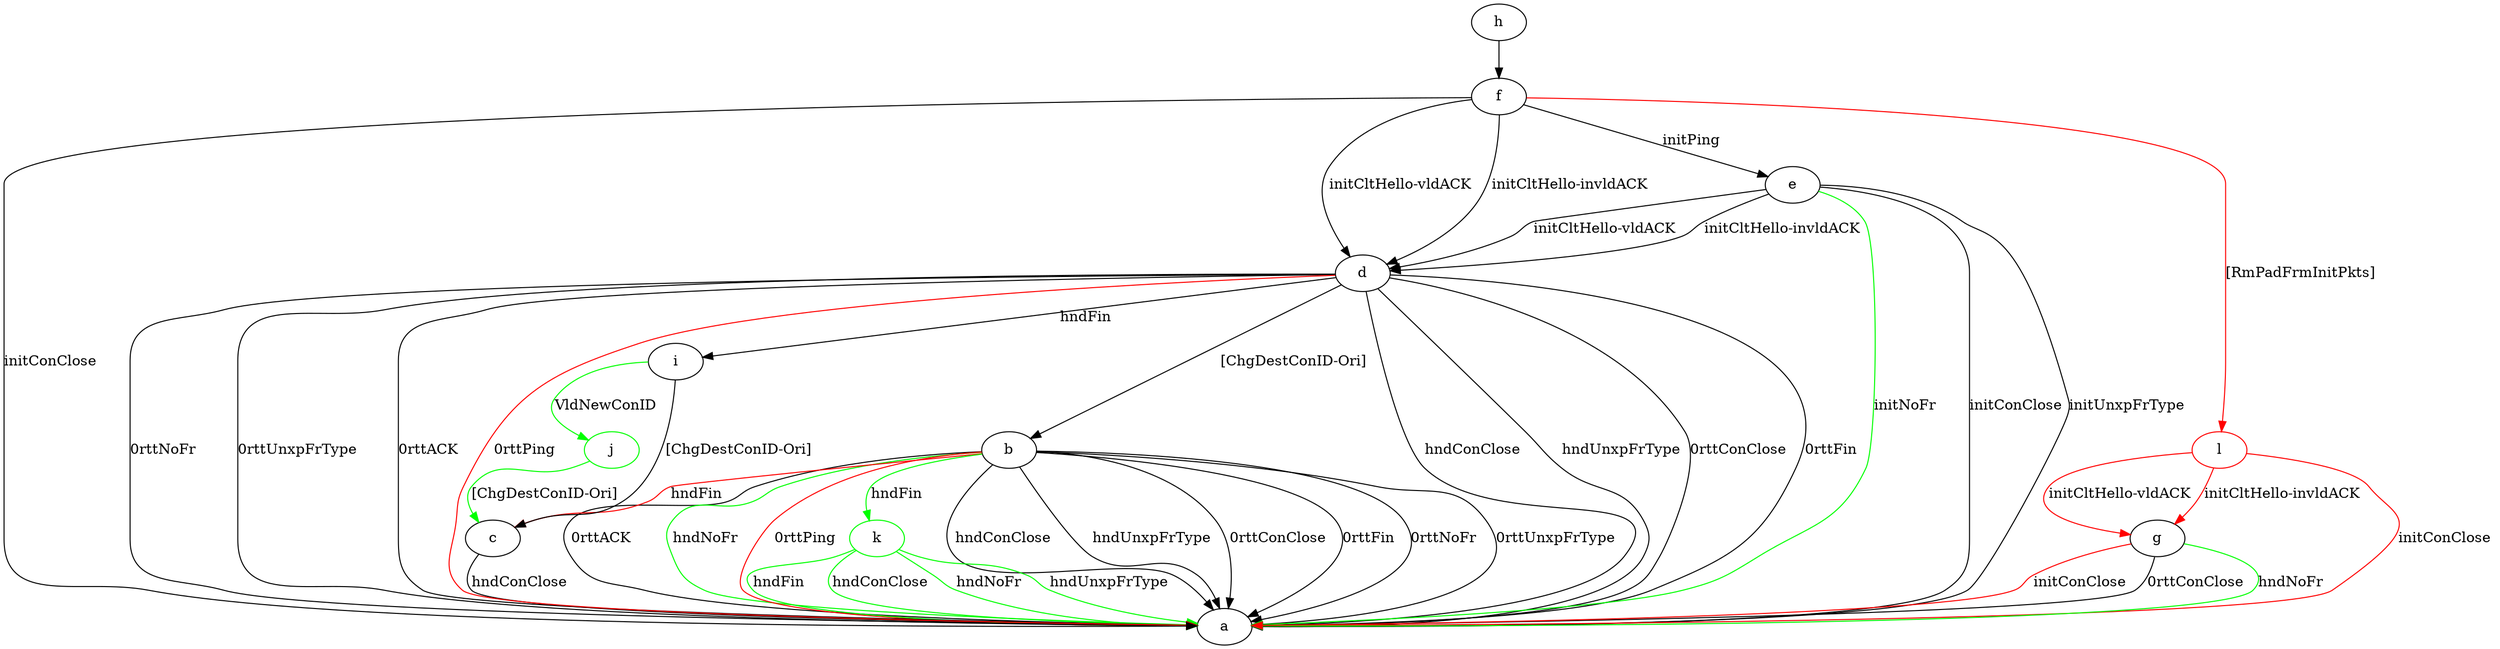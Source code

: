 digraph "" {
	b -> a	[key=0,
		label="hndConClose "];
	b -> a	[key=1,
		label="hndUnxpFrType "];
	b -> a	[key=2,
		label="0rttConClose "];
	b -> a	[key=3,
		label="0rttFin "];
	b -> a	[key=4,
		label="0rttNoFr "];
	b -> a	[key=5,
		label="0rttUnxpFrType "];
	b -> a	[key=6,
		label="0rttACK "];
	b -> a	[key=7,
		color=green,
		label="hndNoFr "];
	b -> a	[key=8,
		color=red,
		label="0rttPing "];
	b -> c	[key=0,
		color=red,
		label="hndFin "];
	k	[color=green];
	b -> k	[key=0,
		color=green,
		label="hndFin "];
	c -> a	[key=0,
		label="hndConClose "];
	d -> a	[key=0,
		label="hndConClose "];
	d -> a	[key=1,
		label="hndUnxpFrType "];
	d -> a	[key=2,
		label="0rttConClose "];
	d -> a	[key=3,
		label="0rttFin "];
	d -> a	[key=4,
		label="0rttNoFr "];
	d -> a	[key=5,
		label="0rttUnxpFrType "];
	d -> a	[key=6,
		label="0rttACK "];
	d -> a	[key=7,
		color=red,
		label="0rttPing "];
	d -> b	[key=0,
		label="[ChgDestConID-Ori] "];
	d -> i	[key=0,
		label="hndFin "];
	e -> a	[key=0,
		label="initConClose "];
	e -> a	[key=1,
		label="initUnxpFrType "];
	e -> a	[key=2,
		color=green,
		label="initNoFr "];
	e -> d	[key=0,
		label="initCltHello-vldACK "];
	e -> d	[key=1,
		label="initCltHello-invldACK "];
	f -> a	[key=0,
		label="initConClose "];
	f -> d	[key=0,
		label="initCltHello-vldACK "];
	f -> d	[key=1,
		label="initCltHello-invldACK "];
	f -> e	[key=0,
		label="initPing "];
	l	[color=red];
	f -> l	[key=0,
		color=red,
		label="[RmPadFrmInitPkts] "];
	g -> a	[key=0,
		label="0rttConClose "];
	g -> a	[key=1,
		color=green,
		label="hndNoFr "];
	g -> a	[key=2,
		color=red,
		label="initConClose "];
	h -> f	[key=0];
	i -> c	[key=0,
		label="[ChgDestConID-Ori] "];
	j	[color=green];
	i -> j	[key=0,
		color=green,
		label="VldNewConID "];
	j -> c	[key=0,
		color=green,
		label="[ChgDestConID-Ori] "];
	k -> a	[key=0,
		color=green,
		label="hndFin "];
	k -> a	[key=1,
		color=green,
		label="hndConClose "];
	k -> a	[key=2,
		color=green,
		label="hndNoFr "];
	k -> a	[key=3,
		color=green,
		label="hndUnxpFrType "];
	l -> a	[key=0,
		color=red,
		label="initConClose "];
	l -> g	[key=0,
		color=red,
		label="initCltHello-vldACK "];
	l -> g	[key=1,
		color=red,
		label="initCltHello-invldACK "];
}

